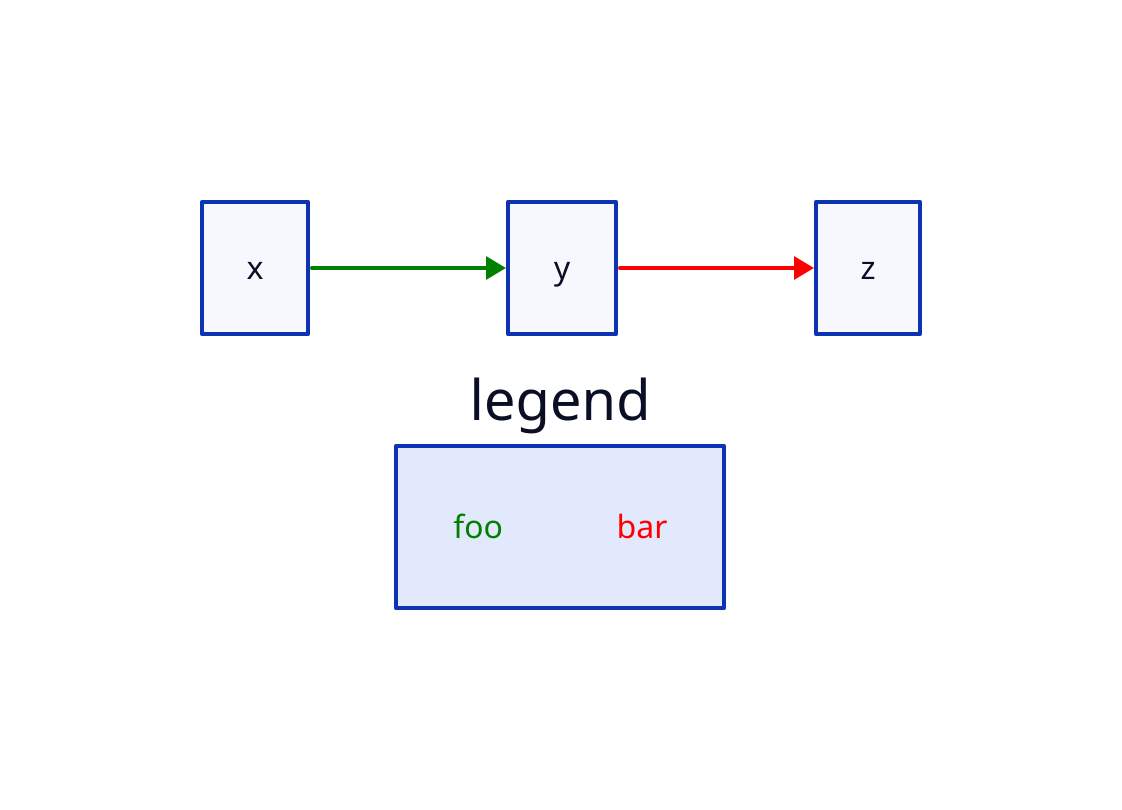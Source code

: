 
				direction: right

				x -> y: {
					style.stroke: green
				}

				y -> z: {
					style.stroke: red
				}

				legend: {
					near: bottom-center
					color1: foo {
						shape: text
						style.font-color: green
					}

					color2: bar {
						shape: text
						style.font-color: red
					}
				}
			